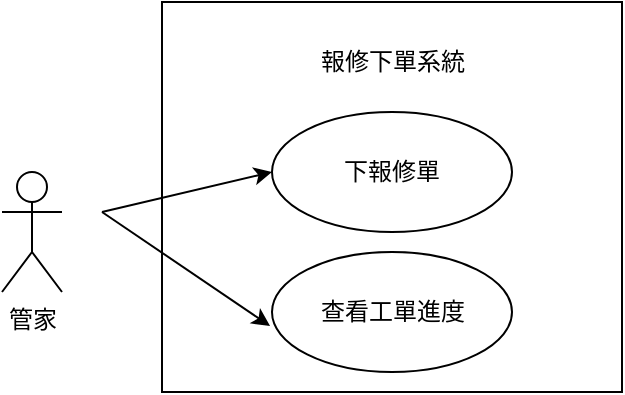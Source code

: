 <mxfile version="26.0.3">
  <diagram name="第 1 页" id="Frg1fDwLuMLoA6bt5fIJ">
    <mxGraphModel grid="1" page="1" gridSize="10" guides="1" tooltips="1" connect="1" arrows="1" fold="1" pageScale="1" pageWidth="827" pageHeight="1169" math="0" shadow="0">
      <root>
        <mxCell id="0" />
        <mxCell id="1" parent="0" />
        <mxCell id="qB35ZlWZVa6noSaQIiyJ-1" value="管家" style="shape=umlActor;verticalLabelPosition=bottom;verticalAlign=top;html=1;outlineConnect=0;" vertex="1" parent="1">
          <mxGeometry x="160" y="230" width="30" height="60" as="geometry" />
        </mxCell>
        <mxCell id="qB35ZlWZVa6noSaQIiyJ-3" value="" style="rounded=0;whiteSpace=wrap;html=1;" vertex="1" parent="1">
          <mxGeometry x="240" y="145" width="230" height="195" as="geometry" />
        </mxCell>
        <mxCell id="qB35ZlWZVa6noSaQIiyJ-4" value="報修下單系統" style="text;html=1;align=center;verticalAlign=middle;whiteSpace=wrap;rounded=0;" vertex="1" parent="1">
          <mxGeometry x="312.5" y="160" width="85" height="30" as="geometry" />
        </mxCell>
        <mxCell id="qB35ZlWZVa6noSaQIiyJ-5" value="" style="ellipse;whiteSpace=wrap;html=1;" vertex="1" parent="1">
          <mxGeometry x="295" y="200" width="120" height="60" as="geometry" />
        </mxCell>
        <mxCell id="qB35ZlWZVa6noSaQIiyJ-6" value="" style="ellipse;whiteSpace=wrap;html=1;" vertex="1" parent="1">
          <mxGeometry x="295" y="270" width="120" height="60" as="geometry" />
        </mxCell>
        <mxCell id="qB35ZlWZVa6noSaQIiyJ-8" value="" style="endArrow=classic;html=1;rounded=0;entryX=0;entryY=0.5;entryDx=0;entryDy=0;" edge="1" parent="1" target="qB35ZlWZVa6noSaQIiyJ-5">
          <mxGeometry width="50" height="50" relative="1" as="geometry">
            <mxPoint x="210" y="250" as="sourcePoint" />
            <mxPoint x="260" y="200" as="targetPoint" />
          </mxGeometry>
        </mxCell>
        <mxCell id="qB35ZlWZVa6noSaQIiyJ-9" value="" style="endArrow=classic;html=1;rounded=0;entryX=-0.008;entryY=0.617;entryDx=0;entryDy=0;entryPerimeter=0;" edge="1" parent="1" target="qB35ZlWZVa6noSaQIiyJ-6">
          <mxGeometry width="50" height="50" relative="1" as="geometry">
            <mxPoint x="210" y="250" as="sourcePoint" />
            <mxPoint x="305" y="260" as="targetPoint" />
          </mxGeometry>
        </mxCell>
        <mxCell id="qB35ZlWZVa6noSaQIiyJ-10" value="下報修單" style="text;html=1;align=center;verticalAlign=middle;whiteSpace=wrap;rounded=0;" vertex="1" parent="1">
          <mxGeometry x="325" y="215" width="60" height="30" as="geometry" />
        </mxCell>
        <mxCell id="qB35ZlWZVa6noSaQIiyJ-11" value="查看工單進度" style="text;html=1;align=center;verticalAlign=middle;whiteSpace=wrap;rounded=0;" vertex="1" parent="1">
          <mxGeometry x="317.5" y="285" width="75" height="30" as="geometry" />
        </mxCell>
      </root>
    </mxGraphModel>
  </diagram>
</mxfile>
